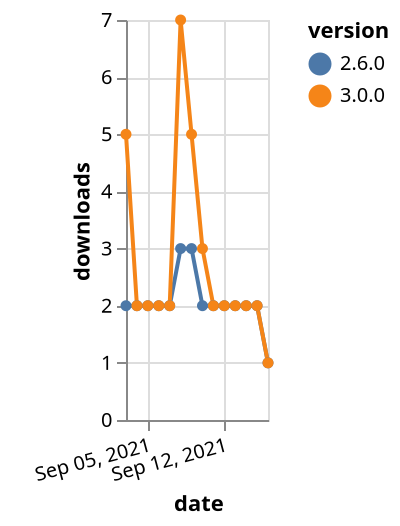 {"$schema": "https://vega.github.io/schema/vega-lite/v5.json", "description": "A simple bar chart with embedded data.", "data": {"values": [{"date": "2021-09-03", "total": 421, "delta": 2, "version": "2.6.0"}, {"date": "2021-09-04", "total": 423, "delta": 2, "version": "2.6.0"}, {"date": "2021-09-05", "total": 425, "delta": 2, "version": "2.6.0"}, {"date": "2021-09-06", "total": 427, "delta": 2, "version": "2.6.0"}, {"date": "2021-09-07", "total": 429, "delta": 2, "version": "2.6.0"}, {"date": "2021-09-08", "total": 432, "delta": 3, "version": "2.6.0"}, {"date": "2021-09-09", "total": 435, "delta": 3, "version": "2.6.0"}, {"date": "2021-09-10", "total": 437, "delta": 2, "version": "2.6.0"}, {"date": "2021-09-11", "total": 439, "delta": 2, "version": "2.6.0"}, {"date": "2021-09-12", "total": 441, "delta": 2, "version": "2.6.0"}, {"date": "2021-09-13", "total": 443, "delta": 2, "version": "2.6.0"}, {"date": "2021-09-14", "total": 445, "delta": 2, "version": "2.6.0"}, {"date": "2021-09-15", "total": 447, "delta": 2, "version": "2.6.0"}, {"date": "2021-09-16", "total": 448, "delta": 1, "version": "2.6.0"}, {"date": "2021-09-03", "total": 474, "delta": 5, "version": "3.0.0"}, {"date": "2021-09-04", "total": 476, "delta": 2, "version": "3.0.0"}, {"date": "2021-09-05", "total": 478, "delta": 2, "version": "3.0.0"}, {"date": "2021-09-06", "total": 480, "delta": 2, "version": "3.0.0"}, {"date": "2021-09-07", "total": 482, "delta": 2, "version": "3.0.0"}, {"date": "2021-09-08", "total": 489, "delta": 7, "version": "3.0.0"}, {"date": "2021-09-09", "total": 494, "delta": 5, "version": "3.0.0"}, {"date": "2021-09-10", "total": 497, "delta": 3, "version": "3.0.0"}, {"date": "2021-09-11", "total": 499, "delta": 2, "version": "3.0.0"}, {"date": "2021-09-12", "total": 501, "delta": 2, "version": "3.0.0"}, {"date": "2021-09-13", "total": 503, "delta": 2, "version": "3.0.0"}, {"date": "2021-09-14", "total": 505, "delta": 2, "version": "3.0.0"}, {"date": "2021-09-15", "total": 507, "delta": 2, "version": "3.0.0"}, {"date": "2021-09-16", "total": 508, "delta": 1, "version": "3.0.0"}]}, "width": "container", "mark": {"type": "line", "point": {"filled": true}}, "encoding": {"x": {"field": "date", "type": "temporal", "timeUnit": "yearmonthdate", "title": "date", "axis": {"labelAngle": -15}}, "y": {"field": "delta", "type": "quantitative", "title": "downloads"}, "color": {"field": "version", "type": "nominal"}, "tooltip": {"field": "delta"}}}